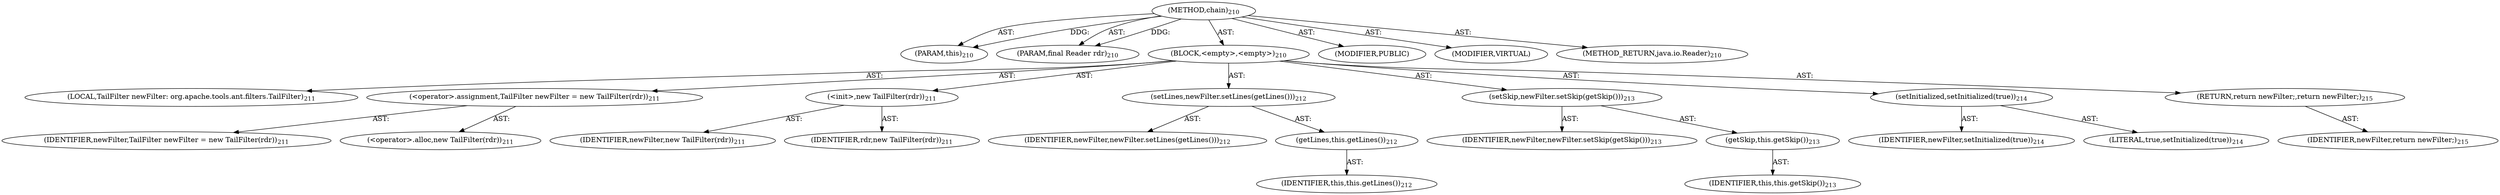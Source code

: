 digraph "chain" {  
"111669149703" [label = <(METHOD,chain)<SUB>210</SUB>> ]
"115964116995" [label = <(PARAM,this)<SUB>210</SUB>> ]
"115964117004" [label = <(PARAM,final Reader rdr)<SUB>210</SUB>> ]
"25769803787" [label = <(BLOCK,&lt;empty&gt;,&lt;empty&gt;)<SUB>210</SUB>> ]
"94489280513" [label = <(LOCAL,TailFilter newFilter: org.apache.tools.ant.filters.TailFilter)<SUB>211</SUB>> ]
"30064771158" [label = <(&lt;operator&gt;.assignment,TailFilter newFilter = new TailFilter(rdr))<SUB>211</SUB>> ]
"68719476789" [label = <(IDENTIFIER,newFilter,TailFilter newFilter = new TailFilter(rdr))<SUB>211</SUB>> ]
"30064771159" [label = <(&lt;operator&gt;.alloc,new TailFilter(rdr))<SUB>211</SUB>> ]
"30064771160" [label = <(&lt;init&gt;,new TailFilter(rdr))<SUB>211</SUB>> ]
"68719476790" [label = <(IDENTIFIER,newFilter,new TailFilter(rdr))<SUB>211</SUB>> ]
"68719476791" [label = <(IDENTIFIER,rdr,new TailFilter(rdr))<SUB>211</SUB>> ]
"30064771161" [label = <(setLines,newFilter.setLines(getLines()))<SUB>212</SUB>> ]
"68719476792" [label = <(IDENTIFIER,newFilter,newFilter.setLines(getLines()))<SUB>212</SUB>> ]
"30064771162" [label = <(getLines,this.getLines())<SUB>212</SUB>> ]
"68719476742" [label = <(IDENTIFIER,this,this.getLines())<SUB>212</SUB>> ]
"30064771163" [label = <(setSkip,newFilter.setSkip(getSkip()))<SUB>213</SUB>> ]
"68719476793" [label = <(IDENTIFIER,newFilter,newFilter.setSkip(getSkip()))<SUB>213</SUB>> ]
"30064771164" [label = <(getSkip,this.getSkip())<SUB>213</SUB>> ]
"68719476743" [label = <(IDENTIFIER,this,this.getSkip())<SUB>213</SUB>> ]
"30064771165" [label = <(setInitialized,setInitialized(true))<SUB>214</SUB>> ]
"68719476794" [label = <(IDENTIFIER,newFilter,setInitialized(true))<SUB>214</SUB>> ]
"90194313234" [label = <(LITERAL,true,setInitialized(true))<SUB>214</SUB>> ]
"146028888068" [label = <(RETURN,return newFilter;,return newFilter;)<SUB>215</SUB>> ]
"68719476795" [label = <(IDENTIFIER,newFilter,return newFilter;)<SUB>215</SUB>> ]
"133143986203" [label = <(MODIFIER,PUBLIC)> ]
"133143986204" [label = <(MODIFIER,VIRTUAL)> ]
"128849018887" [label = <(METHOD_RETURN,java.io.Reader)<SUB>210</SUB>> ]
  "111669149703" -> "115964116995"  [ label = "AST: "] 
  "111669149703" -> "115964117004"  [ label = "AST: "] 
  "111669149703" -> "25769803787"  [ label = "AST: "] 
  "111669149703" -> "133143986203"  [ label = "AST: "] 
  "111669149703" -> "133143986204"  [ label = "AST: "] 
  "111669149703" -> "128849018887"  [ label = "AST: "] 
  "25769803787" -> "94489280513"  [ label = "AST: "] 
  "25769803787" -> "30064771158"  [ label = "AST: "] 
  "25769803787" -> "30064771160"  [ label = "AST: "] 
  "25769803787" -> "30064771161"  [ label = "AST: "] 
  "25769803787" -> "30064771163"  [ label = "AST: "] 
  "25769803787" -> "30064771165"  [ label = "AST: "] 
  "25769803787" -> "146028888068"  [ label = "AST: "] 
  "30064771158" -> "68719476789"  [ label = "AST: "] 
  "30064771158" -> "30064771159"  [ label = "AST: "] 
  "30064771160" -> "68719476790"  [ label = "AST: "] 
  "30064771160" -> "68719476791"  [ label = "AST: "] 
  "30064771161" -> "68719476792"  [ label = "AST: "] 
  "30064771161" -> "30064771162"  [ label = "AST: "] 
  "30064771162" -> "68719476742"  [ label = "AST: "] 
  "30064771163" -> "68719476793"  [ label = "AST: "] 
  "30064771163" -> "30064771164"  [ label = "AST: "] 
  "30064771164" -> "68719476743"  [ label = "AST: "] 
  "30064771165" -> "68719476794"  [ label = "AST: "] 
  "30064771165" -> "90194313234"  [ label = "AST: "] 
  "146028888068" -> "68719476795"  [ label = "AST: "] 
  "111669149703" -> "115964116995"  [ label = "DDG: "] 
  "111669149703" -> "115964117004"  [ label = "DDG: "] 
}
